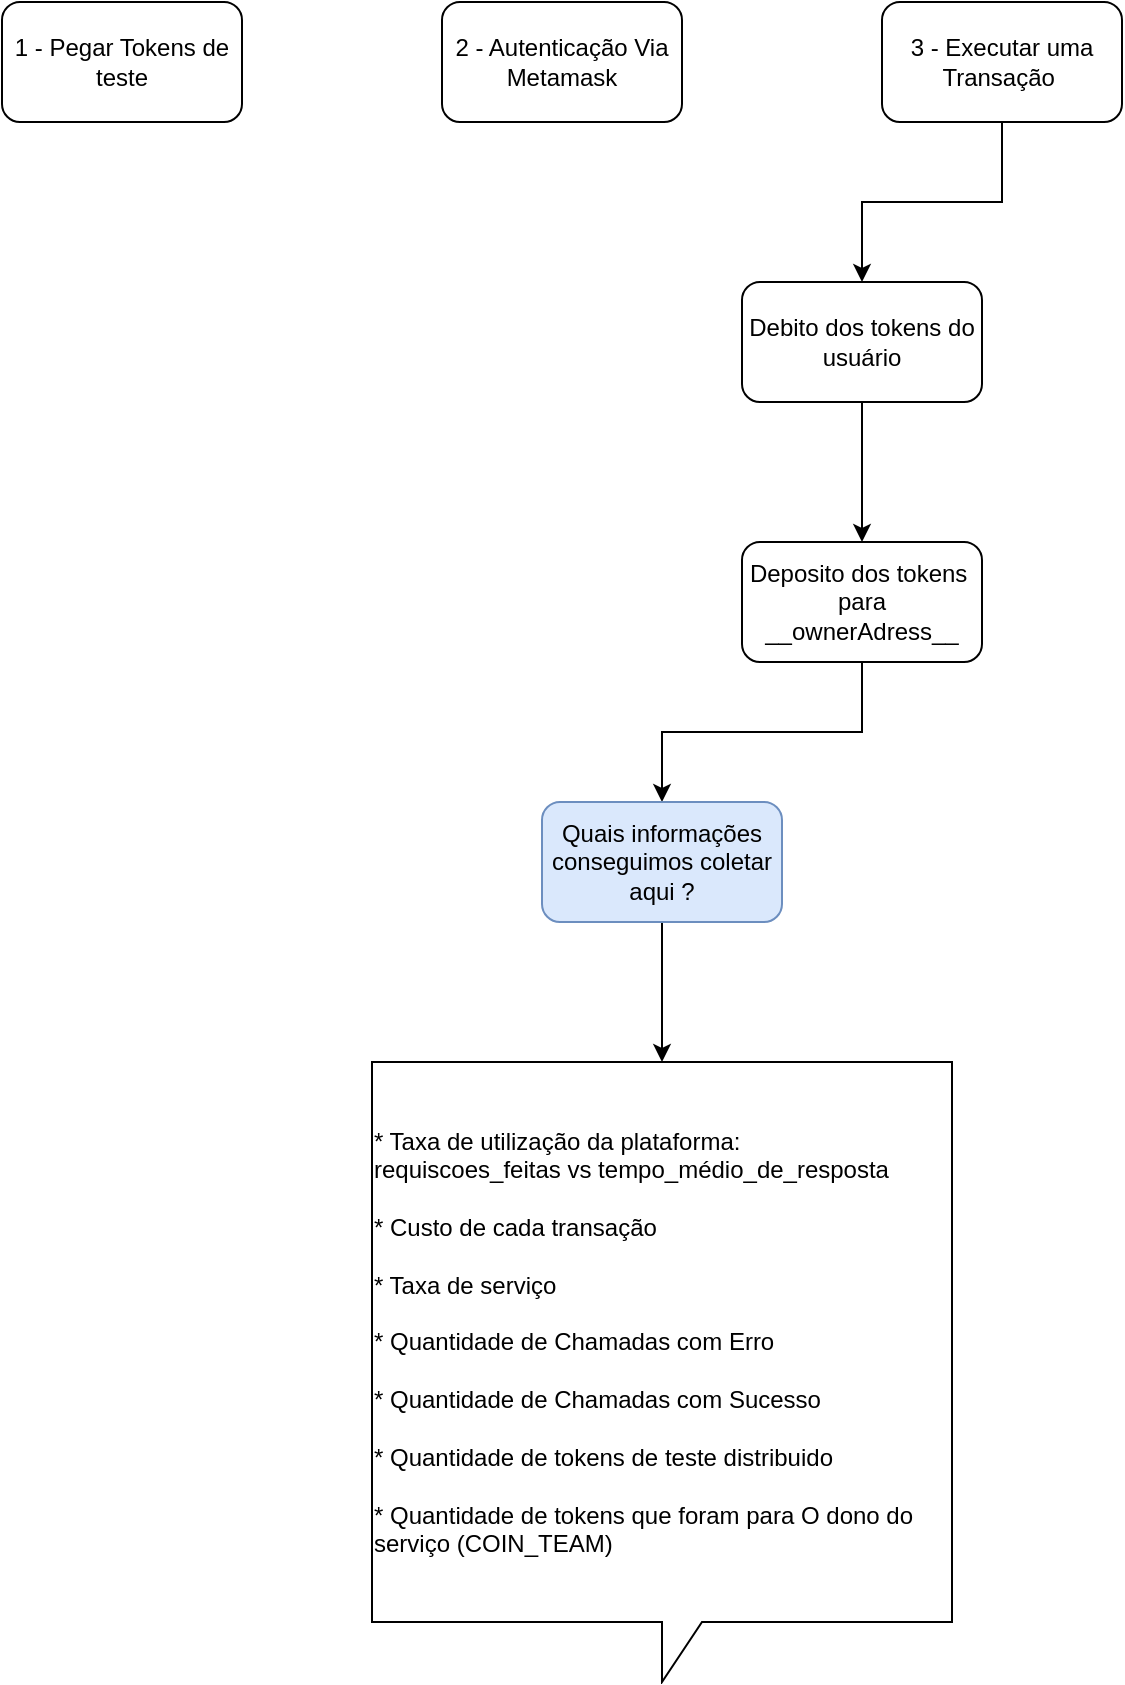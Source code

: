 <mxfile version="21.8.2" type="device">
  <diagram name="Página-1" id="SAQOfUsxO4V3rcWWh54u">
    <mxGraphModel dx="954" dy="599" grid="1" gridSize="10" guides="1" tooltips="1" connect="1" arrows="1" fold="1" page="1" pageScale="1" pageWidth="827" pageHeight="1169" math="0" shadow="0">
      <root>
        <mxCell id="0" />
        <mxCell id="1" parent="0" />
        <mxCell id="KJ3PWexT3leJ_EIXsQGy-1" value="1 - Pegar Tokens de teste" style="rounded=1;whiteSpace=wrap;html=1;" vertex="1" parent="1">
          <mxGeometry x="60" y="200" width="120" height="60" as="geometry" />
        </mxCell>
        <mxCell id="KJ3PWexT3leJ_EIXsQGy-2" value="2 - Autenticação Via Metamask" style="rounded=1;whiteSpace=wrap;html=1;" vertex="1" parent="1">
          <mxGeometry x="280" y="200" width="120" height="60" as="geometry" />
        </mxCell>
        <mxCell id="KJ3PWexT3leJ_EIXsQGy-5" value="" style="edgeStyle=orthogonalEdgeStyle;rounded=0;orthogonalLoop=1;jettySize=auto;html=1;" edge="1" parent="1" source="KJ3PWexT3leJ_EIXsQGy-3" target="KJ3PWexT3leJ_EIXsQGy-4">
          <mxGeometry relative="1" as="geometry" />
        </mxCell>
        <mxCell id="KJ3PWexT3leJ_EIXsQGy-3" value="3 - Executar uma Transação&amp;nbsp;" style="rounded=1;whiteSpace=wrap;html=1;" vertex="1" parent="1">
          <mxGeometry x="500" y="200" width="120" height="60" as="geometry" />
        </mxCell>
        <mxCell id="KJ3PWexT3leJ_EIXsQGy-7" style="edgeStyle=orthogonalEdgeStyle;rounded=0;orthogonalLoop=1;jettySize=auto;html=1;" edge="1" parent="1" source="KJ3PWexT3leJ_EIXsQGy-4" target="KJ3PWexT3leJ_EIXsQGy-6">
          <mxGeometry relative="1" as="geometry" />
        </mxCell>
        <mxCell id="KJ3PWexT3leJ_EIXsQGy-4" value="Debito dos tokens do usuário" style="rounded=1;whiteSpace=wrap;html=1;" vertex="1" parent="1">
          <mxGeometry x="430" y="340" width="120" height="60" as="geometry" />
        </mxCell>
        <mxCell id="KJ3PWexT3leJ_EIXsQGy-9" style="edgeStyle=orthogonalEdgeStyle;rounded=0;orthogonalLoop=1;jettySize=auto;html=1;" edge="1" parent="1" source="KJ3PWexT3leJ_EIXsQGy-6" target="KJ3PWexT3leJ_EIXsQGy-8">
          <mxGeometry relative="1" as="geometry" />
        </mxCell>
        <mxCell id="KJ3PWexT3leJ_EIXsQGy-6" value="Deposito dos tokens&amp;nbsp;&lt;br&gt;para&lt;br&gt;__ownerAdress__" style="rounded=1;whiteSpace=wrap;html=1;" vertex="1" parent="1">
          <mxGeometry x="430" y="470" width="120" height="60" as="geometry" />
        </mxCell>
        <mxCell id="KJ3PWexT3leJ_EIXsQGy-11" style="edgeStyle=orthogonalEdgeStyle;rounded=0;orthogonalLoop=1;jettySize=auto;html=1;" edge="1" parent="1" source="KJ3PWexT3leJ_EIXsQGy-8" target="KJ3PWexT3leJ_EIXsQGy-10">
          <mxGeometry relative="1" as="geometry" />
        </mxCell>
        <mxCell id="KJ3PWexT3leJ_EIXsQGy-8" value="Quais informações conseguimos coletar aqui ?" style="rounded=1;whiteSpace=wrap;html=1;fillColor=#dae8fc;strokeColor=#6c8ebf;" vertex="1" parent="1">
          <mxGeometry x="330" y="600" width="120" height="60" as="geometry" />
        </mxCell>
        <mxCell id="KJ3PWexT3leJ_EIXsQGy-10" value="&lt;div style=&quot;text-align: left;&quot;&gt;&lt;span style=&quot;background-color: initial;&quot;&gt;* Taxa de utilização da plataforma:&amp;nbsp;&lt;/span&gt;&lt;/div&gt;&lt;div style=&quot;text-align: left;&quot;&gt;requiscoes_feitas vs tempo_médio_de_resposta&lt;br&gt;&lt;br&gt;* Custo de cada transação&amp;nbsp;&lt;br&gt;&lt;br&gt;* Taxa de serviço&amp;nbsp;&lt;br&gt;&lt;br&gt;* Quantidade de Chamadas com Erro&lt;br&gt;&lt;br&gt;* Quantidade de Chamadas com Sucesso&lt;br&gt;&lt;span style=&quot;background-color: initial;&quot;&gt;&lt;br&gt;* Quantidade de tokens de teste distribuido&lt;br&gt;&lt;br&gt;* Quantidade de tokens que foram para O dono do serviço (COIN_TEAM)&lt;/span&gt;&lt;/div&gt;" style="shape=callout;whiteSpace=wrap;html=1;perimeter=calloutPerimeter;" vertex="1" parent="1">
          <mxGeometry x="245" y="730" width="290" height="310" as="geometry" />
        </mxCell>
      </root>
    </mxGraphModel>
  </diagram>
</mxfile>
